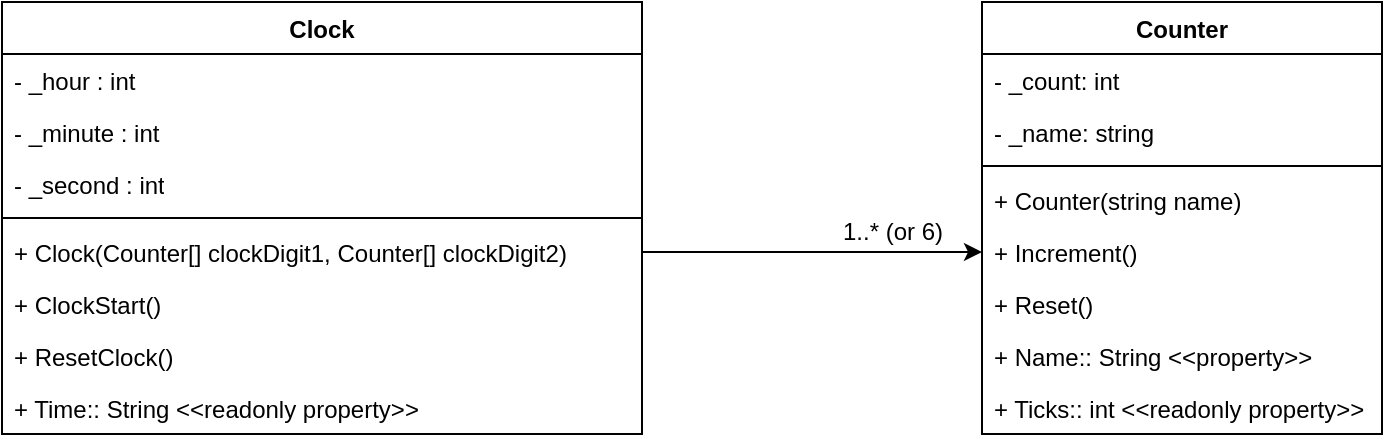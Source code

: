 <mxfile version="21.8.0" type="device">
  <diagram name="Trang-1" id="jON8wpWlOKWxQmlOJn4a">
    <mxGraphModel dx="1657" dy="447" grid="1" gridSize="10" guides="1" tooltips="1" connect="1" arrows="1" fold="1" page="1" pageScale="1" pageWidth="827" pageHeight="1169" math="0" shadow="0">
      <root>
        <mxCell id="0" />
        <mxCell id="1" parent="0" />
        <mxCell id="QKvTE9tk7hpr-S3S5SpJ-21" value="" style="edgeStyle=orthogonalEdgeStyle;rounded=0;orthogonalLoop=1;jettySize=auto;html=1;exitX=1;exitY=0.5;exitDx=0;exitDy=0;" edge="1" parent="1" source="QKvTE9tk7hpr-S3S5SpJ-23" target="QKvTE9tk7hpr-S3S5SpJ-12">
          <mxGeometry relative="1" as="geometry" />
        </mxCell>
        <mxCell id="QKvTE9tk7hpr-S3S5SpJ-1" value="Clock" style="swimlane;fontStyle=1;align=center;verticalAlign=top;childLayout=stackLayout;horizontal=1;startSize=26;horizontalStack=0;resizeParent=1;resizeParentMax=0;resizeLast=0;collapsible=1;marginBottom=0;whiteSpace=wrap;html=1;" vertex="1" parent="1">
          <mxGeometry x="-110" y="90" width="320" height="216" as="geometry" />
        </mxCell>
        <mxCell id="QKvTE9tk7hpr-S3S5SpJ-2" value="- _hour : int" style="text;strokeColor=none;fillColor=none;align=left;verticalAlign=top;spacingLeft=4;spacingRight=4;overflow=hidden;rotatable=0;points=[[0,0.5],[1,0.5]];portConstraint=eastwest;whiteSpace=wrap;html=1;" vertex="1" parent="QKvTE9tk7hpr-S3S5SpJ-1">
          <mxGeometry y="26" width="320" height="26" as="geometry" />
        </mxCell>
        <mxCell id="QKvTE9tk7hpr-S3S5SpJ-5" value="- _minute : int" style="text;strokeColor=none;fillColor=none;align=left;verticalAlign=top;spacingLeft=4;spacingRight=4;overflow=hidden;rotatable=0;points=[[0,0.5],[1,0.5]];portConstraint=eastwest;whiteSpace=wrap;html=1;" vertex="1" parent="QKvTE9tk7hpr-S3S5SpJ-1">
          <mxGeometry y="52" width="320" height="26" as="geometry" />
        </mxCell>
        <mxCell id="QKvTE9tk7hpr-S3S5SpJ-6" value="- _second : int" style="text;strokeColor=none;fillColor=none;align=left;verticalAlign=top;spacingLeft=4;spacingRight=4;overflow=hidden;rotatable=0;points=[[0,0.5],[1,0.5]];portConstraint=eastwest;whiteSpace=wrap;html=1;" vertex="1" parent="QKvTE9tk7hpr-S3S5SpJ-1">
          <mxGeometry y="78" width="320" height="26" as="geometry" />
        </mxCell>
        <mxCell id="QKvTE9tk7hpr-S3S5SpJ-3" value="" style="line;strokeWidth=1;fillColor=none;align=left;verticalAlign=middle;spacingTop=-1;spacingLeft=3;spacingRight=3;rotatable=0;labelPosition=right;points=[];portConstraint=eastwest;strokeColor=inherit;" vertex="1" parent="QKvTE9tk7hpr-S3S5SpJ-1">
          <mxGeometry y="104" width="320" height="8" as="geometry" />
        </mxCell>
        <mxCell id="QKvTE9tk7hpr-S3S5SpJ-23" value="+ Clock(Counter[] clockDigit1, Counter[] clockDigit2)" style="text;strokeColor=none;fillColor=none;align=left;verticalAlign=top;spacingLeft=4;spacingRight=4;overflow=hidden;rotatable=0;points=[[0,0.5],[1,0.5]];portConstraint=eastwest;whiteSpace=wrap;html=1;" vertex="1" parent="QKvTE9tk7hpr-S3S5SpJ-1">
          <mxGeometry y="112" width="320" height="26" as="geometry" />
        </mxCell>
        <mxCell id="QKvTE9tk7hpr-S3S5SpJ-20" value="+ ClockStart()" style="text;strokeColor=none;fillColor=none;align=left;verticalAlign=top;spacingLeft=4;spacingRight=4;overflow=hidden;rotatable=0;points=[[0,0.5],[1,0.5]];portConstraint=eastwest;whiteSpace=wrap;html=1;" vertex="1" parent="QKvTE9tk7hpr-S3S5SpJ-1">
          <mxGeometry y="138" width="320" height="26" as="geometry" />
        </mxCell>
        <mxCell id="QKvTE9tk7hpr-S3S5SpJ-18" value="+ ResetClock()" style="text;strokeColor=none;fillColor=none;align=left;verticalAlign=top;spacingLeft=4;spacingRight=4;overflow=hidden;rotatable=0;points=[[0,0.5],[1,0.5]];portConstraint=eastwest;whiteSpace=wrap;html=1;" vertex="1" parent="QKvTE9tk7hpr-S3S5SpJ-1">
          <mxGeometry y="164" width="320" height="26" as="geometry" />
        </mxCell>
        <mxCell id="QKvTE9tk7hpr-S3S5SpJ-4" value="+ Time:: String &amp;lt;&amp;lt;readonly property&amp;gt;&amp;gt;" style="text;strokeColor=none;fillColor=none;align=left;verticalAlign=top;spacingLeft=4;spacingRight=4;overflow=hidden;rotatable=0;points=[[0,0.5],[1,0.5]];portConstraint=eastwest;whiteSpace=wrap;html=1;" vertex="1" parent="QKvTE9tk7hpr-S3S5SpJ-1">
          <mxGeometry y="190" width="320" height="26" as="geometry" />
        </mxCell>
        <mxCell id="QKvTE9tk7hpr-S3S5SpJ-7" value="Counter" style="swimlane;fontStyle=1;align=center;verticalAlign=top;childLayout=stackLayout;horizontal=1;startSize=26;horizontalStack=0;resizeParent=1;resizeParentMax=0;resizeLast=0;collapsible=1;marginBottom=0;whiteSpace=wrap;html=1;" vertex="1" parent="1">
          <mxGeometry x="380" y="90" width="200" height="216" as="geometry" />
        </mxCell>
        <mxCell id="QKvTE9tk7hpr-S3S5SpJ-8" value="- _count: int&lt;br&gt;" style="text;strokeColor=none;fillColor=none;align=left;verticalAlign=top;spacingLeft=4;spacingRight=4;overflow=hidden;rotatable=0;points=[[0,0.5],[1,0.5]];portConstraint=eastwest;whiteSpace=wrap;html=1;" vertex="1" parent="QKvTE9tk7hpr-S3S5SpJ-7">
          <mxGeometry y="26" width="200" height="26" as="geometry" />
        </mxCell>
        <mxCell id="QKvTE9tk7hpr-S3S5SpJ-11" value="- _name: string" style="text;strokeColor=none;fillColor=none;align=left;verticalAlign=top;spacingLeft=4;spacingRight=4;overflow=hidden;rotatable=0;points=[[0,0.5],[1,0.5]];portConstraint=eastwest;whiteSpace=wrap;html=1;" vertex="1" parent="QKvTE9tk7hpr-S3S5SpJ-7">
          <mxGeometry y="52" width="200" height="26" as="geometry" />
        </mxCell>
        <mxCell id="QKvTE9tk7hpr-S3S5SpJ-9" value="" style="line;strokeWidth=1;fillColor=none;align=left;verticalAlign=middle;spacingTop=-1;spacingLeft=3;spacingRight=3;rotatable=0;labelPosition=right;points=[];portConstraint=eastwest;strokeColor=inherit;" vertex="1" parent="QKvTE9tk7hpr-S3S5SpJ-7">
          <mxGeometry y="78" width="200" height="8" as="geometry" />
        </mxCell>
        <mxCell id="QKvTE9tk7hpr-S3S5SpJ-10" value="+ Counter(string name)" style="text;strokeColor=none;fillColor=none;align=left;verticalAlign=top;spacingLeft=4;spacingRight=4;overflow=hidden;rotatable=0;points=[[0,0.5],[1,0.5]];portConstraint=eastwest;whiteSpace=wrap;html=1;" vertex="1" parent="QKvTE9tk7hpr-S3S5SpJ-7">
          <mxGeometry y="86" width="200" height="26" as="geometry" />
        </mxCell>
        <mxCell id="QKvTE9tk7hpr-S3S5SpJ-12" value="+ Increment()" style="text;strokeColor=none;fillColor=none;align=left;verticalAlign=top;spacingLeft=4;spacingRight=4;overflow=hidden;rotatable=0;points=[[0,0.5],[1,0.5]];portConstraint=eastwest;whiteSpace=wrap;html=1;" vertex="1" parent="QKvTE9tk7hpr-S3S5SpJ-7">
          <mxGeometry y="112" width="200" height="26" as="geometry" />
        </mxCell>
        <mxCell id="QKvTE9tk7hpr-S3S5SpJ-13" value="+ Reset()" style="text;strokeColor=none;fillColor=none;align=left;verticalAlign=top;spacingLeft=4;spacingRight=4;overflow=hidden;rotatable=0;points=[[0,0.5],[1,0.5]];portConstraint=eastwest;whiteSpace=wrap;html=1;" vertex="1" parent="QKvTE9tk7hpr-S3S5SpJ-7">
          <mxGeometry y="138" width="200" height="26" as="geometry" />
        </mxCell>
        <mxCell id="QKvTE9tk7hpr-S3S5SpJ-14" value="+ Name:: String &amp;lt;&amp;lt;property&amp;gt;&amp;gt;" style="text;strokeColor=none;fillColor=none;align=left;verticalAlign=top;spacingLeft=4;spacingRight=4;overflow=hidden;rotatable=0;points=[[0,0.5],[1,0.5]];portConstraint=eastwest;whiteSpace=wrap;html=1;" vertex="1" parent="QKvTE9tk7hpr-S3S5SpJ-7">
          <mxGeometry y="164" width="200" height="26" as="geometry" />
        </mxCell>
        <mxCell id="QKvTE9tk7hpr-S3S5SpJ-15" value="+ Ticks:: int &amp;lt;&amp;lt;readonly property&amp;gt;&amp;gt;" style="text;strokeColor=none;fillColor=none;align=left;verticalAlign=top;spacingLeft=4;spacingRight=4;overflow=hidden;rotatable=0;points=[[0,0.5],[1,0.5]];portConstraint=eastwest;whiteSpace=wrap;html=1;" vertex="1" parent="QKvTE9tk7hpr-S3S5SpJ-7">
          <mxGeometry y="190" width="200" height="26" as="geometry" />
        </mxCell>
        <mxCell id="QKvTE9tk7hpr-S3S5SpJ-22" value="1..* (or 6)" style="text;html=1;align=center;verticalAlign=middle;resizable=0;points=[];autosize=1;strokeColor=none;fillColor=none;" vertex="1" parent="1">
          <mxGeometry x="300" y="190" width="70" height="30" as="geometry" />
        </mxCell>
      </root>
    </mxGraphModel>
  </diagram>
</mxfile>
